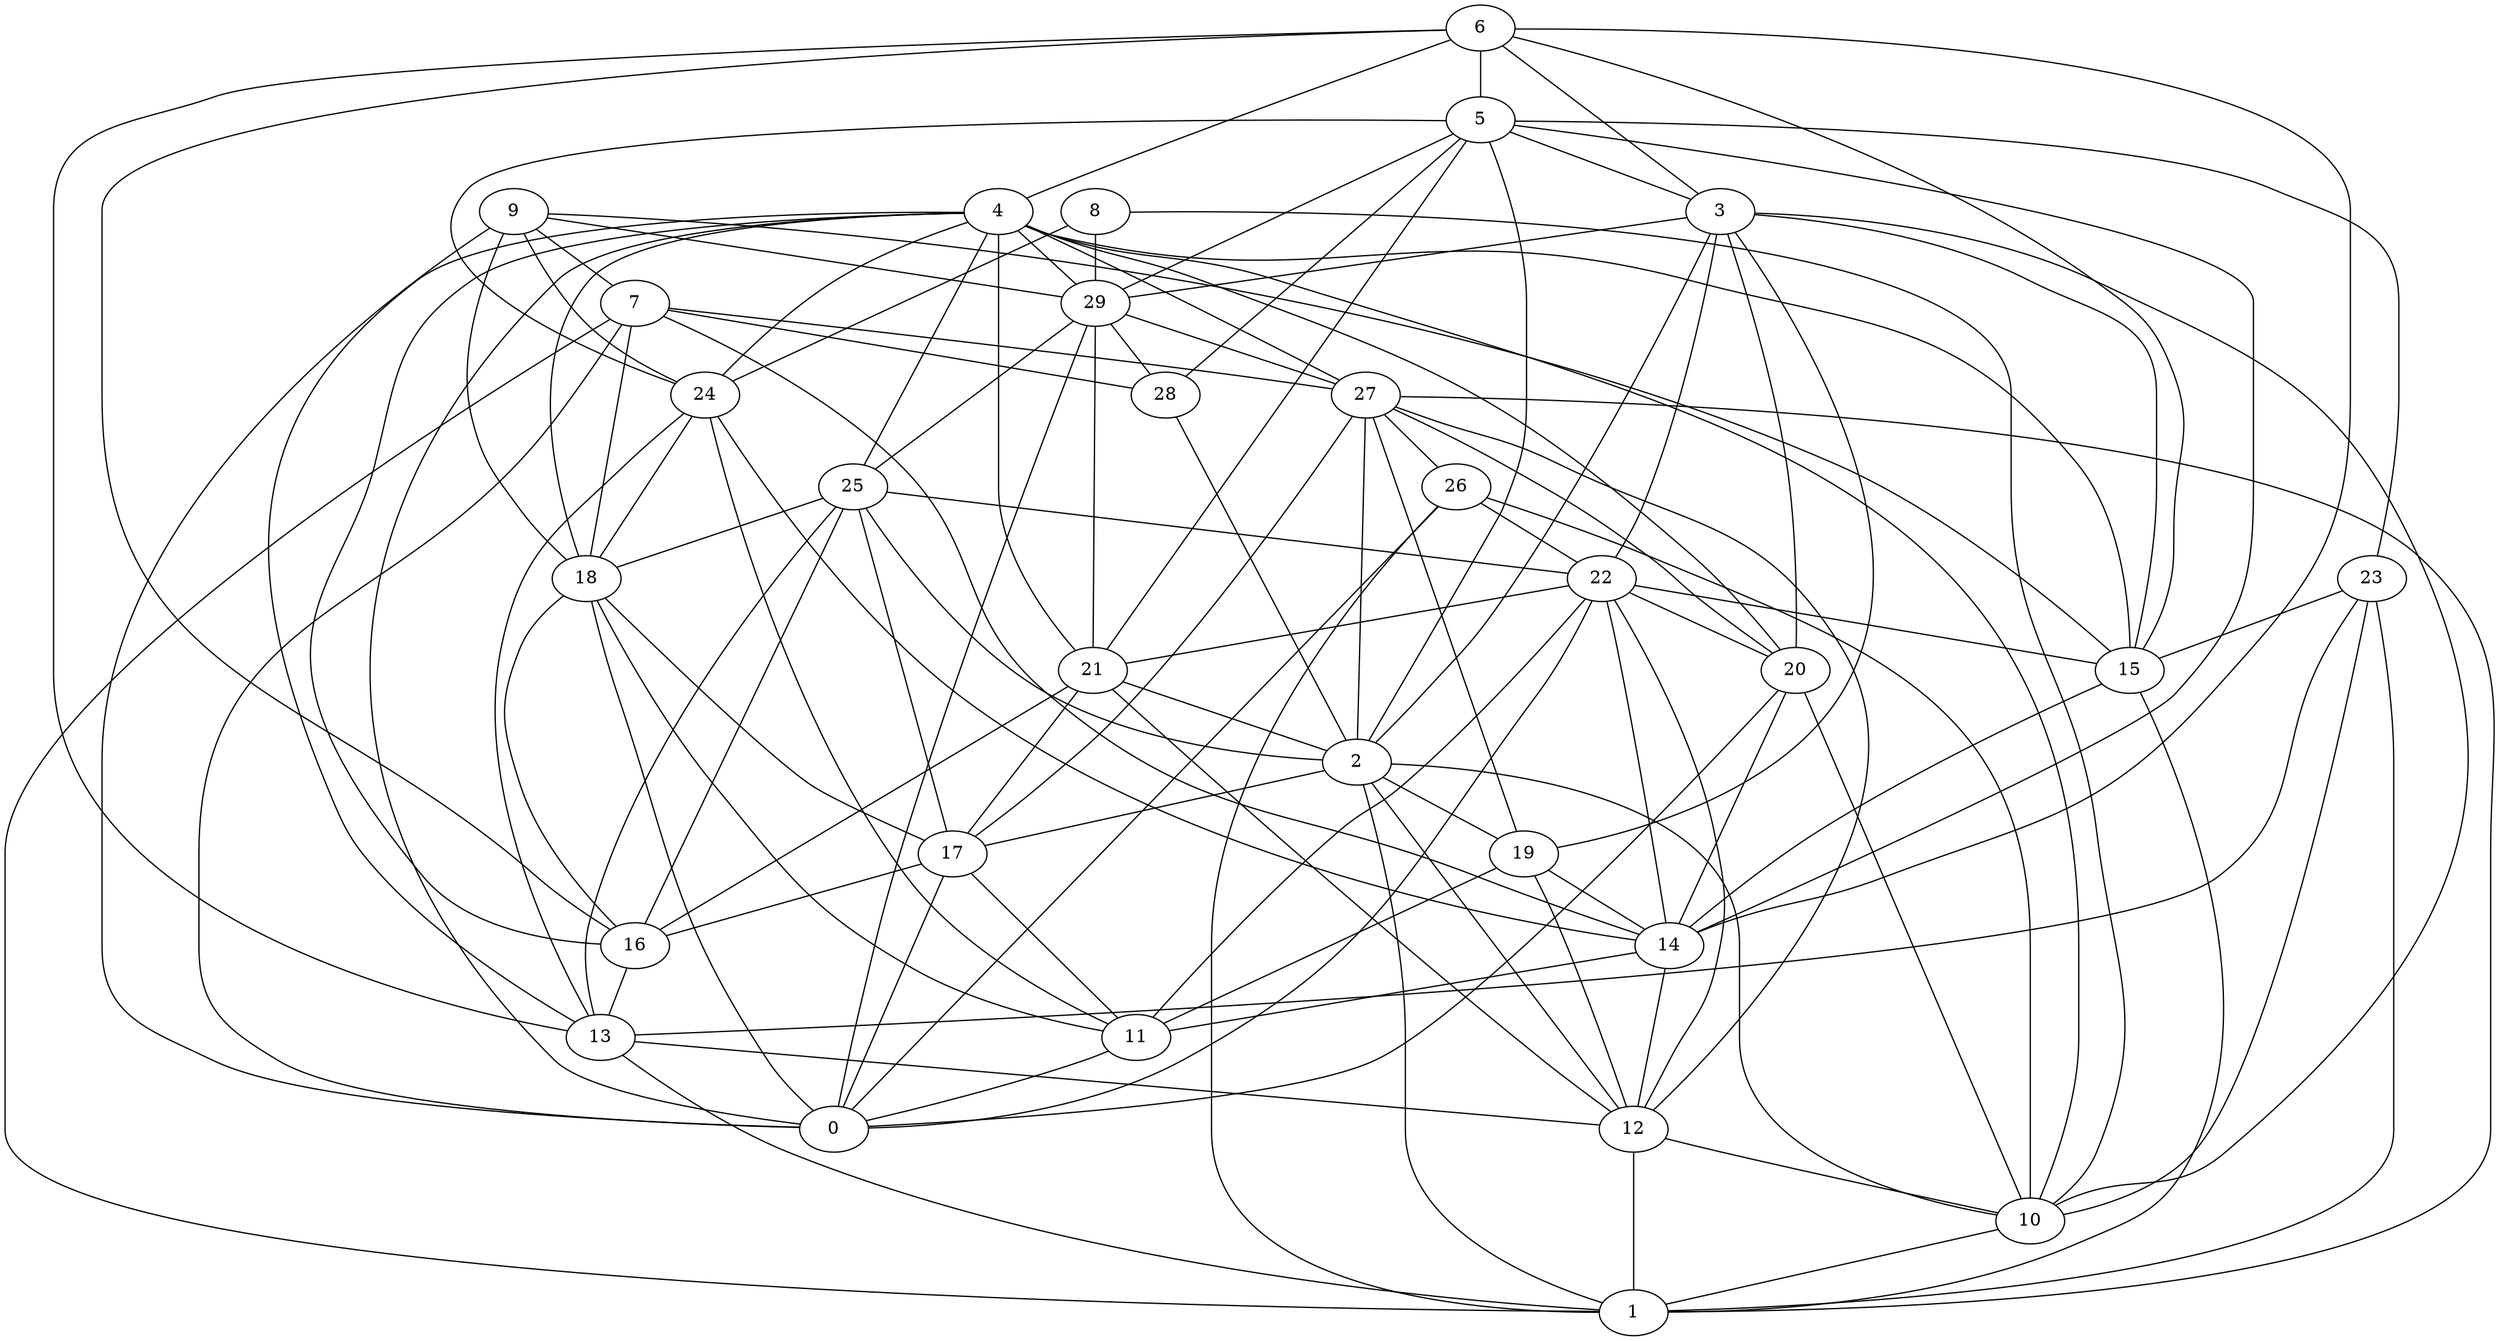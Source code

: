 digraph GG_graph {

subgraph G_graph {
edge [color = black]
"13" -> "1" [dir = none]
"15" -> "1" [dir = none]
"15" -> "14" [dir = none]
"29" -> "21" [dir = none]
"29" -> "27" [dir = none]
"29" -> "28" [dir = none]
"9" -> "18" [dir = none]
"9" -> "7" [dir = none]
"9" -> "29" [dir = none]
"9" -> "0" [dir = none]
"22" -> "15" [dir = none]
"22" -> "14" [dir = none]
"22" -> "11" [dir = none]
"22" -> "21" [dir = none]
"16" -> "13" [dir = none]
"8" -> "29" [dir = none]
"8" -> "10" [dir = none]
"4" -> "21" [dir = none]
"4" -> "10" [dir = none]
"4" -> "15" [dir = none]
"3" -> "20" [dir = none]
"3" -> "10" [dir = none]
"3" -> "29" [dir = none]
"3" -> "22" [dir = none]
"6" -> "16" [dir = none]
"6" -> "4" [dir = none]
"6" -> "14" [dir = none]
"6" -> "3" [dir = none]
"19" -> "12" [dir = none]
"14" -> "12" [dir = none]
"26" -> "10" [dir = none]
"27" -> "1" [dir = none]
"27" -> "26" [dir = none]
"27" -> "19" [dir = none]
"27" -> "20" [dir = none]
"27" -> "17" [dir = none]
"12" -> "10" [dir = none]
"24" -> "14" [dir = none]
"24" -> "13" [dir = none]
"24" -> "18" [dir = none]
"24" -> "11" [dir = none]
"10" -> "1" [dir = none]
"7" -> "1" [dir = none]
"7" -> "28" [dir = none]
"7" -> "27" [dir = none]
"7" -> "0" [dir = none]
"5" -> "23" [dir = none]
"5" -> "29" [dir = none]
"23" -> "1" [dir = none]
"23" -> "13" [dir = none]
"21" -> "2" [dir = none]
"25" -> "17" [dir = none]
"25" -> "13" [dir = none]
"25" -> "22" [dir = none]
"25" -> "2" [dir = none]
"2" -> "10" [dir = none]
"2" -> "1" [dir = none]
"11" -> "0" [dir = none]
"3" -> "19" [dir = none]
"17" -> "0" [dir = none]
"21" -> "17" [dir = none]
"21" -> "16" [dir = none]
"4" -> "25" [dir = none]
"29" -> "0" [dir = none]
"9" -> "24" [dir = none]
"5" -> "24" [dir = none]
"29" -> "25" [dir = none]
"5" -> "3" [dir = none]
"18" -> "17" [dir = none]
"4" -> "0" [dir = none]
"6" -> "15" [dir = none]
"23" -> "10" [dir = none]
"28" -> "2" [dir = none]
"22" -> "12" [dir = none]
"27" -> "2" [dir = none]
"3" -> "15" [dir = none]
"18" -> "0" [dir = none]
"3" -> "2" [dir = none]
"4" -> "18" [dir = none]
"25" -> "16" [dir = none]
"5" -> "28" [dir = none]
"20" -> "14" [dir = none]
"9" -> "15" [dir = none]
"4" -> "29" [dir = none]
"6" -> "5" [dir = none]
"8" -> "24" [dir = none]
"7" -> "14" [dir = none]
"22" -> "0" [dir = none]
"13" -> "12" [dir = none]
"19" -> "11" [dir = none]
"17" -> "16" [dir = none]
"4" -> "27" [dir = none]
"4" -> "13" [dir = none]
"14" -> "11" [dir = none]
"2" -> "12" [dir = none]
"26" -> "0" [dir = none]
"25" -> "18" [dir = none]
"4" -> "16" [dir = none]
"20" -> "0" [dir = none]
"26" -> "1" [dir = none]
"18" -> "11" [dir = none]
"27" -> "12" [dir = none]
"12" -> "1" [dir = none]
"21" -> "12" [dir = none]
"5" -> "14" [dir = none]
"4" -> "24" [dir = none]
"23" -> "15" [dir = none]
"5" -> "21" [dir = none]
"2" -> "19" [dir = none]
"20" -> "10" [dir = none]
"7" -> "18" [dir = none]
"6" -> "13" [dir = none]
"17" -> "11" [dir = none]
"2" -> "17" [dir = none]
"19" -> "14" [dir = none]
"22" -> "20" [dir = none]
"5" -> "2" [dir = none]
"4" -> "20" [dir = none]
"26" -> "22" [dir = none]
"18" -> "16" [dir = none]
}

}
